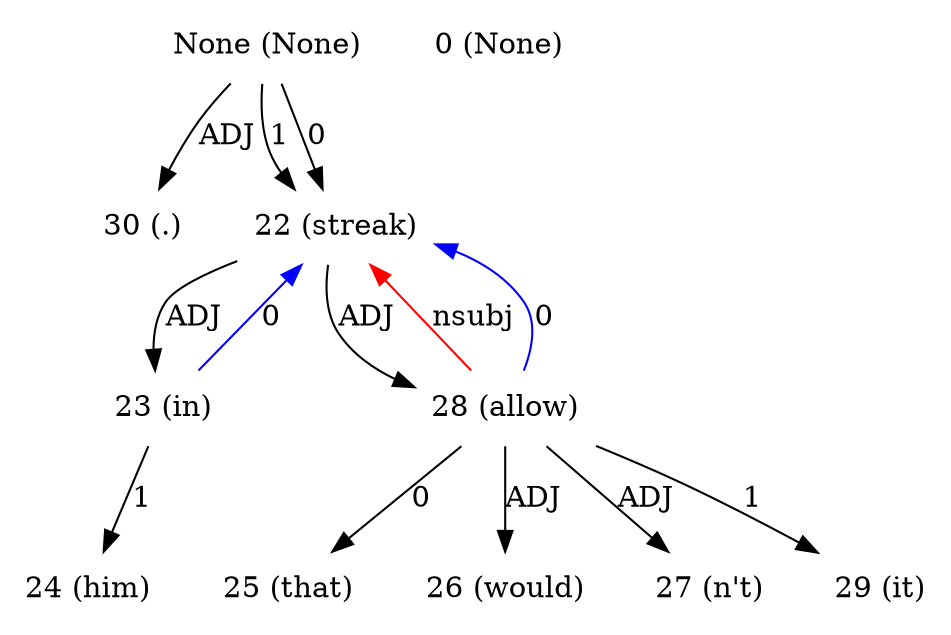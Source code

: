 digraph G{
edge [dir=forward]
node [shape=plaintext]

None [label="None (None)"]
None -> 30 [label="ADJ"]
None [label="None (None)"]
None -> 22 [label="1"]
None [label="None (None)"]
None -> 22 [label="0"]
0 [label="0 (None)"]
22 [label="22 (streak)"]
22 -> 23 [label="ADJ"]
22 -> 28 [label="ADJ"]
28 -> 22 [label="nsubj", color="red"]
23 [label="23 (in)"]
23 -> 24 [label="1"]
23 -> 22 [label="0", color="blue"]
24 [label="24 (him)"]
25 [label="25 (that)"]
26 [label="26 (would)"]
27 [label="27 (n't)"]
28 [label="28 (allow)"]
28 -> 29 [label="1"]
28 -> 25 [label="0"]
28 -> 22 [label="0", color="blue"]
28 -> 26 [label="ADJ"]
28 -> 27 [label="ADJ"]
29 [label="29 (it)"]
30 [label="30 (.)"]
}
